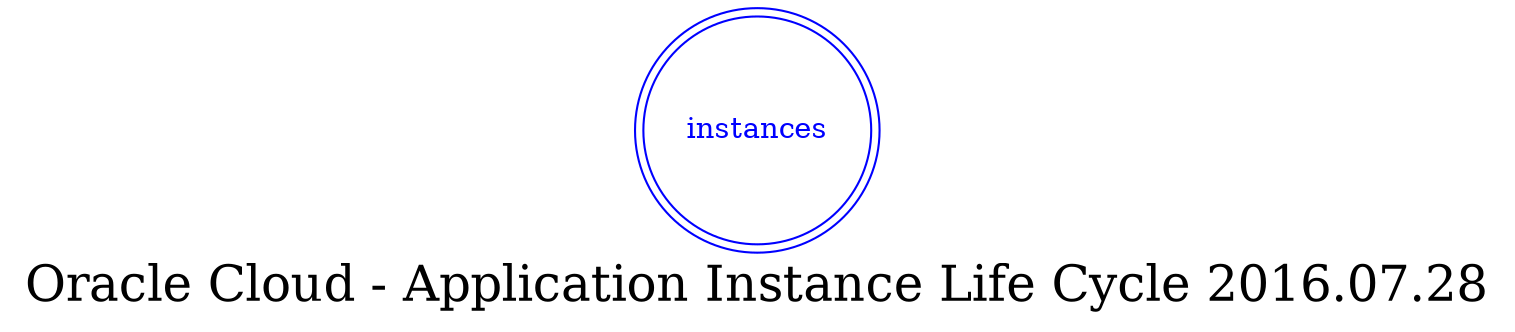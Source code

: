 digraph LexiconGraph {
graph[label="Oracle Cloud - Application Instance Life Cycle 2016.07.28", fontsize=24]
splines=true
"instances" [color=blue, fontcolor=blue, shape=doublecircle]
}

